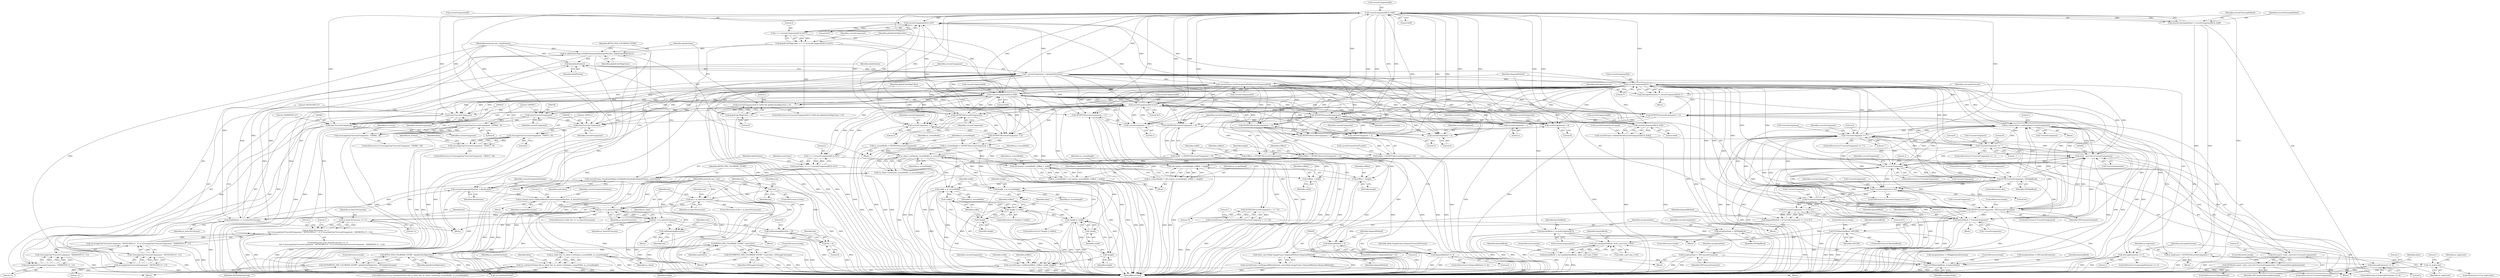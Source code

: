 digraph "0_Chrome_4f9c9adef4036aff60b734b4a0045c43c320fe1d_2@array" {
"1000652" [label="(Call,currentComponent[8] & 0x80)"];
"1000642" [label="(Call,currentComponent[8] & 0x40)"];
"1000652" [label="(Call,currentComponent[8] & 0x80)"];
"1000382" [label="(Call,currentFrame->setTransparentPixel(currentComponent[3]))"];
"1000152" [label="(Call,* currentComponent = data(dataPosition))"];
"1000154" [label="(Call,data(dataPosition))"];
"1000126" [label="(MethodParameterIn,size_t dataPosition)"];
"1000156" [label="(Call,dataPosition += m_bytesToConsume)"];
"1000143" [label="(Call,len >= m_bytesToConsume)"];
"1000159" [label="(Call,len -= m_bytesToConsume)"];
"1000127" [label="(MethodParameterIn,size_t len)"];
"1000137" [label="(Call,len < m_bytesToConsume)"];
"1000131" [label="(Call,!len)"];
"1000169" [label="(Call,m_frames.last()->addLzwBlock(currentComponentPosition, m_bytesToConsume))"];
"1000148" [label="(Call,currentComponentPosition = dataPosition)"];
"1000253" [label="(Call,m_globalColorMap.setTablePositionAndSize(dataPosition, globalColorMapColors))"];
"1000233" [label="(Call,globalColorMapColors = 2 << (currentComponent[4] & 0x07))"];
"1000235" [label="(Call,2 << (currentComponent[4] & 0x07))"];
"1000237" [label="(Call,currentComponent[4] & 0x07)"];
"1000244" [label="(Call,currentComponent[4] & 0x80)"];
"1000224" [label="(Call,GETINT16(currentComponent))"];
"1000496" [label="(Call,currentComponent[0] & 7)"];
"1000181" [label="(Call,m_frames.last()->setDataSize(*currentComponent))"];
"1000286" [label="(Call,*currentComponent == ',')"];
"1000276" [label="(Call,*currentComponent == '!')"];
"1000481" [label="(Call,static_cast<int>(*currentComponent))"];
"1000352" [label="(Call,!*currentComponent)"];
"1000359" [label="(Call,GETN(*currentComponent, GIFSkipBlock))"];
"1000390" [label="(Call,(*currentComponent) >> 2)"];
"1000378" [label="(Call,*currentComponent & 0x1)"];
"1000428" [label="(Call,GETN(*currentComponent, GIFConsumeComment))"];
"1000665" [label="(Call,currentComponent[8] & 0x7)"];
"1000543" [label="(Call,GETINT16(currentComponent))"];
"1000249" [label="(Call,globalColorMapColors > 0)"];
"1000670" [label="(Call,currentFrame->localColorMap().setTablePositionAndSize(dataPosition, numColors))"];
"1000661" [label="(Call,numColors = 2 << (currentComponent[8] & 0x7))"];
"1000663" [label="(Call,2 << (currentComponent[8] & 0x7))"];
"1000447" [label="(Call,m_bytesToConsume == 11)"];
"1000193" [label="(Call,(char*)currentComponent)"];
"1000192" [label="(Call,strncmp((char*)currentComponent, \"GIF89a\", 6))"];
"1000191" [label="(Call,!strncmp((char*)currentComponent, \"GIF89a\", 6))"];
"1000205" [label="(Call,(char*)currentComponent)"];
"1000204" [label="(Call,strncmp((char*)currentComponent, \"GIF87a\", 6))"];
"1000203" [label="(Call,!strncmp((char*)currentComponent, \"GIF87a\", 6))"];
"1000222" [label="(Call,m_screenWidth = GETINT16(currentComponent))"];
"1000575" [label="(Call,std::max(m_screenWidth, xOffset + width))"];
"1000573" [label="(Call,m_screenWidth = std::max(m_screenWidth, xOffset + width))"];
"1000587" [label="(Call,m_client->setSize(m_screenWidth, m_screenHeight))"];
"1000568" [label="(Call,std::max(m_screenHeight, yOffset + height))"];
"1000566" [label="(Call,m_screenHeight = std::max(m_screenHeight, yOffset + height))"];
"1000622" [label="(Call,height = m_screenHeight)"];
"1000630" [label="(Call,!height)"];
"1000629" [label="(Call,!height || !width)"];
"1000616" [label="(Call,!height || !width)"];
"1000636" [label="(Call,currentFrame->setRect(xOffset, yOffset, width, height))"];
"1000586" [label="(Call,!m_client->setSize(m_screenWidth, m_screenHeight))"];
"1000584" [label="(Call,m_client && !m_client->setSize(m_screenWidth, m_screenHeight))"];
"1000581" [label="(Call,!m_sentSizeToClient && m_client && !m_client->setSize(m_screenWidth, m_screenHeight))"];
"1000625" [label="(Call,width = m_screenWidth)"];
"1000632" [label="(Call,!width)"];
"1000228" [label="(Call,GETINT16(currentComponent + 2))"];
"1000226" [label="(Call,m_screenHeight = GETINT16(currentComponent + 2))"];
"1000229" [label="(Call,currentComponent + 2)"];
"1000243" [label="(Call,(currentComponent[4] & 0x80) && globalColorMapColors > 0)"];
"1000414" [label="(Call,GETINT16(currentComponent + 1))"];
"1000413" [label="(Call,GETINT16(currentComponent + 1) * 10)"];
"1000412" [label="(Call,currentFrame->setDelayTime(GETINT16(currentComponent + 1) * 10))"];
"1000415" [label="(Call,currentComponent + 1)"];
"1000453" [label="(Call,(char*)currentComponent)"];
"1000452" [label="(Call,strncmp((char*)currentComponent, \"NETSCAPE2.0\", 11))"];
"1000451" [label="(Call,!strncmp((char*)currentComponent, \"NETSCAPE2.0\", 11))"];
"1000450" [label="(Call,!strncmp((char*)currentComponent, \"NETSCAPE2.0\", 11) || !strncmp((char*)currentComponent, \"ANIMEXTS1.0\", 11))"];
"1000446" [label="(Call,m_bytesToConsume == 11\n                && (!strncmp((char*)currentComponent, \"NETSCAPE2.0\", 11) || !strncmp((char*)currentComponent, \"ANIMEXTS1.0\", 11)))"];
"1000460" [label="(Call,(char*)currentComponent)"];
"1000459" [label="(Call,strncmp((char*)currentComponent, \"ANIMEXTS1.0\", 11))"];
"1000458" [label="(Call,!strncmp((char*)currentComponent, \"ANIMEXTS1.0\", 11))"];
"1000508" [label="(Call,GETINT16(currentComponent + 1))"];
"1000506" [label="(Call,m_loopCount = GETINT16(currentComponent + 1))"];
"1000513" [label="(Call,!m_loopCount)"];
"1000509" [label="(Call,currentComponent + 1)"];
"1000541" [label="(Call,xOffset = GETINT16(currentComponent))"];
"1000577" [label="(Call,xOffset + width)"];
"1000547" [label="(Call,GETINT16(currentComponent + 2))"];
"1000545" [label="(Call,yOffset = GETINT16(currentComponent + 2))"];
"1000570" [label="(Call,yOffset + height)"];
"1000548" [label="(Call,currentComponent + 2)"];
"1000553" [label="(Call,GETINT16(currentComponent + 4))"];
"1000551" [label="(Call,width  = GETINT16(currentComponent + 4))"];
"1000619" [label="(Call,!width)"];
"1000554" [label="(Call,currentComponent + 4)"];
"1000559" [label="(Call,GETINT16(currentComponent + 6))"];
"1000557" [label="(Call,height = GETINT16(currentComponent + 6))"];
"1000617" [label="(Call,!height)"];
"1000560" [label="(Call,currentComponent + 6)"];
"1000641" [label="(Call,currentFrame->setInterlaced(currentComponent[8] & 0x40))"];
"1000650" [label="(Call,isLocalColormapDefined = currentComponent[8] & 0x80)"];
"1000674" [label="(Call,BYTES_PER_COLORMAP_ENTRY * numColors)"];
"1000257" [label="(Call,BYTES_PER_COLORMAP_ENTRY * globalColorMapColors)"];
"1000256" [label="(Call,GETN(BYTES_PER_COLORMAP_ENTRY * globalColorMapColors, GIFGlobalColormap))"];
"1000673" [label="(Call,GETN(BYTES_PER_COLORMAP_ENTRY * numColors, GIFImageColormap))"];
"1000302" [label="(Call,bytesInBlock = currentComponent[1])"];
"1000321" [label="(Call,std::max(bytesInBlock, static_cast<size_t>(4)))"];
"1000319" [label="(Call,bytesInBlock = std::max(bytesInBlock, static_cast<size_t>(4)))"];
"1000341" [label="(Call,GETN(bytesInBlock, exceptionState))"];
"1000308" [label="(Call,exceptionState = GIFSkipBlock)"];
"1000389" [label="(Call,((*currentComponent) >> 2) & 0x7)"];
"1000387" [label="(Call,disposalMethod = ((*currentComponent) >> 2) & 0x7)"];
"1000396" [label="(Call,disposalMethod < 4)"];
"1000401" [label="(Call,static_cast<blink::ImageFrame::DisposalMethod>(disposalMethod))"];
"1000400" [label="(Call,currentFrame->setDisposalMethod(static_cast<blink::ImageFrame::DisposalMethod>(disposalMethod)))"];
"1000406" [label="(Call,disposalMethod == 4)"];
"1000335" [label="(Call,exceptionState = GIFConsumeComment)"];
"1000479" [label="(Call,std::max(3, static_cast<int>(*currentComponent)))"];
"1000478" [label="(Call,GETN(std::max(3, static_cast<int>(*currentComponent)), GIFConsumeNetscapeExtension))"];
"1000696" [label="(Call,bytesInBlock = *currentComponent)"];
"1000702" [label="(Call,GETN(bytesInBlock, GIFLZW))"];
"1000494" [label="(Call,netscapeExtension = currentComponent[0] & 7)"];
"1000502" [label="(Call,netscapeExtension == 1)"];
"1000523" [label="(Call,netscapeExtension == 2)"];
"1000600" [label="(Call,setRemainingBytes(len + 9))"];
"1000601" [label="(Call,len + 9)"];
"1000726" [label="(Call,setRemainingBytes(len))"];
"1000129" [label="(Block,)"];
"1000233" [label="(Call,globalColorMapColors = 2 << (currentComponent[4] & 0x07))"];
"1000276" [label="(Call,*currentComponent == '!')"];
"1000620" [label="(Identifier,width)"];
"1000221" [label="(Block,)"];
"1000204" [label="(Call,strncmp((char*)currentComponent, \"GIF87a\", 6))"];
"1000463" [label="(Literal,\"ANIMEXTS1.0\")"];
"1000154" [label="(Call,data(dataPosition))"];
"1000555" [label="(Identifier,currentComponent)"];
"1000337" [label="(Identifier,GIFConsumeComment)"];
"1000164" [label="(Block,)"];
"1000653" [label="(Call,currentComponent[8])"];
"1000571" [label="(Identifier,yOffset)"];
"1000588" [label="(Identifier,m_screenWidth)"];
"1000585" [label="(Identifier,m_client)"];
"1000242" [label="(ControlStructure,if ((currentComponent[4] & 0x80) && globalColorMapColors > 0))"];
"1000236" [label="(Literal,2)"];
"1000644" [label="(Identifier,currentComponent)"];
"1000457" [label="(Literal,11)"];
"1000330" [label="(Call,exceptionState = GIFApplicationExtension)"];
"1000146" [label="(Block,)"];
"1000382" [label="(Call,currentFrame->setTransparentPixel(currentComponent[3]))"];
"1000139" [label="(Identifier,m_bytesToConsume)"];
"1000669" [label="(Literal,0x7)"];
"1000577" [label="(Call,xOffset + width)"];
"1000559" [label="(Call,GETINT16(currentComponent + 6))"];
"1000549" [label="(Identifier,currentComponent)"];
"1000641" [label="(Call,currentFrame->setInterlaced(currentComponent[8] & 0x40))"];
"1000326" [label="(ControlStructure,break;)"];
"1000533" [label="(Identifier,false)"];
"1000456" [label="(Literal,\"NETSCAPE2.0\")"];
"1000136" [label="(ControlStructure,if (len < m_bytesToConsume))"];
"1000670" [label="(Call,currentFrame->localColorMap().setTablePositionAndSize(dataPosition, numColors))"];
"1000279" [label="(Literal,'!')"];
"1000255" [label="(Identifier,globalColorMapColors)"];
"1000591" [label="(Identifier,false)"];
"1000196" [label="(Literal,\"GIF89a\")"];
"1000727" [label="(Identifier,len)"];
"1000309" [label="(Identifier,exceptionState)"];
"1000225" [label="(Identifier,currentComponent)"];
"1000208" [label="(Literal,\"GIF87a\")"];
"1000458" [label="(Call,!strncmp((char*)currentComponent, \"ANIMEXTS1.0\", 11))"];
"1000417" [label="(Literal,1)"];
"1000615" [label="(ControlStructure,if (!height || !width))"];
"1000414" [label="(Call,GETINT16(currentComponent + 1))"];
"1000302" [label="(Call,bytesInBlock = currentComponent[1])"];
"1000234" [label="(Identifier,globalColorMapColors)"];
"1000277" [label="(Call,*currentComponent)"];
"1000403" [label="(Identifier,disposalMethod)"];
"1000185" [label="(Literal,1)"];
"1000304" [label="(Call,currentComponent[1])"];
"1000401" [label="(Call,static_cast<blink::ImageFrame::DisposalMethod>(disposalMethod))"];
"1000224" [label="(Call,GETINT16(currentComponent))"];
"1000566" [label="(Call,m_screenHeight = std::max(m_screenHeight, yOffset + height))"];
"1000319" [label="(Call,bytesInBlock = std::max(bytesInBlock, static_cast<size_t>(4)))"];
"1000228" [label="(Call,GETINT16(currentComponent + 2))"];
"1000203" [label="(Call,!strncmp((char*)currentComponent, \"GIF87a\", 6))"];
"1000428" [label="(Call,GETN(*currentComponent, GIFConsumeComment))"];
"1000631" [label="(Identifier,height)"];
"1000202" [label="(ControlStructure,if (!strncmp((char*)currentComponent, \"GIF87a\", 6)))"];
"1000516" [label="(Identifier,m_loopCount)"];
"1000425" [label="(ControlStructure,if (*currentComponent))"];
"1000630" [label="(Call,!height)"];
"1000157" [label="(Identifier,dataPosition)"];
"1000335" [label="(Call,exceptionState = GIFConsumeComment)"];
"1000671" [label="(Identifier,dataPosition)"];
"1000618" [label="(Identifier,height)"];
"1000632" [label="(Call,!width)"];
"1000406" [label="(Call,disposalMethod == 4)"];
"1000633" [label="(Identifier,width)"];
"1000553" [label="(Call,GETINT16(currentComponent + 4))"];
"1000479" [label="(Call,std::max(3, static_cast<int>(*currentComponent)))"];
"1000560" [label="(Call,currentComponent + 6)"];
"1000453" [label="(Call,(char*)currentComponent)"];
"1000447" [label="(Call,m_bytesToConsume == 11)"];
"1000308" [label="(Call,exceptionState = GIFSkipBlock)"];
"1000246" [label="(Identifier,currentComponent)"];
"1000156" [label="(Call,dataPosition += m_bytesToConsume)"];
"1000244" [label="(Call,currentComponent[4] & 0x80)"];
"1000292" [label="(Literal,9)"];
"1000343" [label="(Identifier,exceptionState)"];
"1000391" [label="(Call,*currentComponent)"];
"1000238" [label="(Call,currentComponent[4])"];
"1000635" [label="(Identifier,false)"];
"1000237" [label="(Call,currentComponent[4] & 0x07)"];
"1000300" [label="(Block,)"];
"1000701" [label="(Identifier,bytesInBlock)"];
"1000674" [label="(Call,BYTES_PER_COLORMAP_ENTRY * numColors)"];
"1000215" [label="(Identifier,false)"];
"1000362" [label="(Identifier,GIFSkipBlock)"];
"1000429" [label="(Call,*currentComponent)"];
"1000182" [label="(Call,*currentComponent)"];
"1000575" [label="(Call,std::max(m_screenWidth, xOffset + width))"];
"1000568" [label="(Call,std::max(m_screenHeight, yOffset + height))"];
"1000556" [label="(Literal,4)"];
"1000700" [label="(ControlStructure,if (bytesInBlock))"];
"1000338" [label="(ControlStructure,break;)"];
"1000190" [label="(ControlStructure,if (!strncmp((char*)currentComponent, \"GIF89a\", 6)))"];
"1000416" [label="(Identifier,currentComponent)"];
"1000449" [label="(Literal,11)"];
"1000241" [label="(Literal,0x07)"];
"1000545" [label="(Call,yOffset = GETINT16(currentComponent + 2))"];
"1000696" [label="(Call,bytesInBlock = *currentComponent)"];
"1000231" [label="(Literal,2)"];
"1000513" [label="(Call,!m_loopCount)"];
"1000602" [label="(Identifier,len)"];
"1000494" [label="(Call,netscapeExtension = currentComponent[0] & 7)"];
"1000431" [label="(Identifier,GIFConsumeComment)"];
"1000652" [label="(Call,currentComponent[8] & 0x80)"];
"1000451" [label="(Call,!strncmp((char*)currentComponent, \"NETSCAPE2.0\", 11))"];
"1000584" [label="(Call,m_client && !m_client->setSize(m_screenWidth, m_screenHeight))"];
"1000399" [label="(Block,)"];
"1000466" [label="(Literal,1)"];
"1000259" [label="(Identifier,globalColorMapColors)"];
"1000148" [label="(Call,currentComponentPosition = dataPosition)"];
"1000407" [label="(Identifier,disposalMethod)"];
"1000143" [label="(Call,len >= m_bytesToConsume)"];
"1000169" [label="(Call,m_frames.last()->addLzwBlock(currentComponentPosition, m_bytesToConsume))"];
"1000483" [label="(Call,*currentComponent)"];
"1000485" [label="(Identifier,GIFConsumeNetscapeExtension)"];
"1000371" [label="(Block,)"];
"1000640" [label="(Identifier,height)"];
"1000405" [label="(ControlStructure,if (disposalMethod == 4))"];
"1000229" [label="(Call,currentComponent + 2)"];
"1000138" [label="(Identifier,len)"];
"1000462" [label="(Identifier,currentComponent)"];
"1000379" [label="(Call,*currentComponent)"];
"1000211" [label="(Identifier,m_version)"];
"1000583" [label="(Identifier,m_sentSizeToClient)"];
"1000628" [label="(ControlStructure,if (!height || !width))"];
"1000582" [label="(Call,!m_sentSizeToClient)"];
"1000730" [label="(MethodReturn,bool)"];
"1000158" [label="(Identifier,m_bytesToConsume)"];
"1000525" [label="(Literal,2)"];
"1000145" [label="(Identifier,m_bytesToConsume)"];
"1000514" [label="(Identifier,m_loopCount)"];
"1000506" [label="(Call,m_loopCount = GETINT16(currentComponent + 1))"];
"1000677" [label="(Identifier,GIFImageColormap)"];
"1000127" [label="(MethodParameterIn,size_t len)"];
"1000263" [label="(Literal,1)"];
"1000464" [label="(Literal,11)"];
"1000639" [label="(Identifier,width)"];
"1000524" [label="(Identifier,netscapeExtension)"];
"1000589" [label="(Identifier,m_screenHeight)"];
"1000408" [label="(Literal,4)"];
"1000508" [label="(Call,GETINT16(currentComponent + 1))"];
"1000676" [label="(Identifier,numColors)"];
"1000130" [label="(ControlStructure,if (!len))"];
"1000726" [label="(Call,setRemainingBytes(len))"];
"1000177" [label="(Block,)"];
"1000320" [label="(Identifier,bytesInBlock)"];
"1000181" [label="(Call,m_frames.last()->setDataSize(*currentComponent))"];
"1000394" [label="(Literal,0x7)"];
"1000254" [label="(Identifier,dataPosition)"];
"1000358" [label="(ControlStructure,else)"];
"1000573" [label="(Call,m_screenWidth = std::max(m_screenWidth, xOffset + width))"];
"1000698" [label="(Call,*currentComponent)"];
"1000258" [label="(Identifier,BYTES_PER_COLORMAP_ENTRY)"];
"1000352" [label="(Call,!*currentComponent)"];
"1000579" [label="(Identifier,width)"];
"1000675" [label="(Identifier,BYTES_PER_COLORMAP_ENTRY)"];
"1000197" [label="(Literal,6)"];
"1000420" [label="(Literal,1)"];
"1000446" [label="(Call,m_bytesToConsume == 11\n                && (!strncmp((char*)currentComponent, \"NETSCAPE2.0\", 11) || !strncmp((char*)currentComponent, \"ANIMEXTS1.0\", 11)))"];
"1000650" [label="(Call,isLocalColormapDefined = currentComponent[8] & 0x80)"];
"1000132" [label="(Identifier,len)"];
"1000193" [label="(Call,(char*)currentComponent)"];
"1000617" [label="(Call,!height)"];
"1000361" [label="(Identifier,currentComponent)"];
"1000665" [label="(Call,currentComponent[8] & 0x7)"];
"1000664" [label="(Literal,2)"];
"1000543" [label="(Call,GETINT16(currentComponent))"];
"1000222" [label="(Call,m_screenWidth = GETINT16(currentComponent))"];
"1000323" [label="(Call,static_cast<size_t>(4))"];
"1000261" [label="(ControlStructure,break;)"];
"1000360" [label="(Call,*currentComponent)"];
"1000314" [label="(Block,)"];
"1000448" [label="(Identifier,m_bytesToConsume)"];
"1000400" [label="(Call,currentFrame->setDisposalMethod(static_cast<blink::ImageFrame::DisposalMethod>(disposalMethod)))"];
"1000729" [label="(Identifier,true)"];
"1000209" [label="(Literal,6)"];
"1000478" [label="(Call,GETN(std::max(3, static_cast<int>(*currentComponent)), GIFConsumeNetscapeExtension))"];
"1000703" [label="(Identifier,bytesInBlock)"];
"1000599" [label="(Block,)"];
"1000248" [label="(Literal,0x80)"];
"1000287" [label="(Call,*currentComponent)"];
"1000195" [label="(Identifier,currentComponent)"];
"1000581" [label="(Call,!m_sentSizeToClient && m_client && !m_client->setSize(m_screenWidth, m_screenHeight))"];
"1000455" [label="(Identifier,currentComponent)"];
"1000288" [label="(Identifier,currentComponent)"];
"1000173" [label="(Literal,1)"];
"1000348" [label="(ControlStructure,break;)"];
"1000586" [label="(Call,!m_client->setSize(m_screenWidth, m_screenHeight))"];
"1000658" [label="(Identifier,isLocalColormapDefined)"];
"1000536" [label="(Block,)"];
"1000445" [label="(ControlStructure,if (m_bytesToConsume == 11\n                && (!strncmp((char*)currentComponent, \"NETSCAPE2.0\", 11) || !strncmp((char*)currentComponent, \"ANIMEXTS1.0\", 11))))"];
"1000243" [label="(Call,(currentComponent[4] & 0x80) && globalColorMapColors > 0)"];
"1000363" [label="(ControlStructure,break;)"];
"1000528" [label="(Literal,1)"];
"1000142" [label="(ControlStructure,while (len >= m_bytesToConsume))"];
"1000383" [label="(Call,currentComponent[3])"];
"1000561" [label="(Identifier,currentComponent)"];
"1000390" [label="(Call,(*currentComponent) >> 2)"];
"1000500" [label="(Literal,7)"];
"1000230" [label="(Identifier,currentComponent)"];
"1000625" [label="(Call,width = m_screenWidth)"];
"1000160" [label="(Identifier,len)"];
"1000412" [label="(Call,currentFrame->setDelayTime(GETINT16(currentComponent + 1) * 10))"];
"1000310" [label="(Identifier,GIFSkipBlock)"];
"1000470" [label="(Literal,1)"];
"1000501" [label="(ControlStructure,if (netscapeExtension == 1))"];
"1000643" [label="(Call,currentComponent[8])"];
"1000544" [label="(Identifier,currentComponent)"];
"1000646" [label="(Literal,0x40)"];
"1000296" [label="(Literal,0)"];
"1000459" [label="(Call,strncmp((char*)currentComponent, \"ANIMEXTS1.0\", 11))"];
"1000576" [label="(Identifier,m_screenWidth)"];
"1000605" [label="(Literal,9)"];
"1000250" [label="(Identifier,globalColorMapColors)"];
"1000282" [label="(Literal,2)"];
"1000353" [label="(Call,*currentComponent)"];
"1000552" [label="(Identifier,width)"];
"1000227" [label="(Identifier,m_screenHeight)"];
"1000396" [label="(Call,disposalMethod < 4)"];
"1000551" [label="(Call,width  = GETINT16(currentComponent + 4))"];
"1000621" [label="(Block,)"];
"1000387" [label="(Call,disposalMethod = ((*currentComponent) >> 2) & 0x7)"];
"1000393" [label="(Literal,2)"];
"1000603" [label="(Literal,9)"];
"1000452" [label="(Call,strncmp((char*)currentComponent, \"NETSCAPE2.0\", 11))"];
"1000235" [label="(Call,2 << (currentComponent[4] & 0x07))"];
"1000450" [label="(Call,!strncmp((char*)currentComponent, \"NETSCAPE2.0\", 11) || !strncmp((char*)currentComponent, \"ANIMEXTS1.0\", 11))"];
"1000519" [label="(Literal,1)"];
"1000541" [label="(Call,xOffset = GETINT16(currentComponent))"];
"1000547" [label="(Call,GETINT16(currentComponent + 2))"];
"1000137" [label="(Call,len < m_bytesToConsume)"];
"1000257" [label="(Call,BYTES_PER_COLORMAP_ENTRY * globalColorMapColors)"];
"1000378" [label="(Call,*currentComponent & 0x1)"];
"1000587" [label="(Call,m_client->setSize(m_screenWidth, m_screenHeight))"];
"1000389" [label="(Call,((*currentComponent) >> 2) & 0x7)"];
"1000570" [label="(Call,yOffset + height)"];
"1000207" [label="(Identifier,currentComponent)"];
"1000522" [label="(ControlStructure,if (netscapeExtension == 2))"];
"1000550" [label="(Literal,2)"];
"1000289" [label="(Literal,',')"];
"1000251" [label="(Literal,0)"];
"1000659" [label="(Block,)"];
"1000475" [label="(ControlStructure,if (*currentComponent))"];
"1000256" [label="(Call,GETN(BYTES_PER_COLORMAP_ENTRY * globalColorMapColors, GIFGlobalColormap))"];
"1000303" [label="(Identifier,bytesInBlock)"];
"1000149" [label="(Identifier,currentComponentPosition)"];
"1000252" [label="(Block,)"];
"1000377" [label="(ControlStructure,if (*currentComponent & 0x1))"];
"1000636" [label="(Call,currentFrame->setRect(xOffset, yOffset, width, height))"];
"1000509" [label="(Call,currentComponent + 1)"];
"1000341" [label="(Call,GETN(bytesInBlock, exceptionState))"];
"1000436" [label="(ControlStructure,break;)"];
"1000557" [label="(Call,height = GETINT16(currentComponent + 6))"];
"1000593" [label="(Identifier,m_sentSizeToClient)"];
"1000192" [label="(Call,strncmp((char*)currentComponent, \"GIF89a\", 6))"];
"1000565" [label="(Block,)"];
"1000661" [label="(Call,numColors = 2 << (currentComponent[8] & 0x7))"];
"1000496" [label="(Call,currentComponent[0] & 7)"];
"1000624" [label="(Identifier,m_screenHeight)"];
"1000313" [label="(Identifier,currentComponent)"];
"1000704" [label="(Identifier,GIFLZW)"];
"1000384" [label="(Identifier,currentComponent)"];
"1000351" [label="(ControlStructure,if (!*currentComponent))"];
"1000495" [label="(Identifier,netscapeExtension)"];
"1000694" [label="(Block,)"];
"1000336" [label="(Identifier,exceptionState)"];
"1000574" [label="(Identifier,m_screenWidth)"];
"1000572" [label="(Identifier,height)"];
"1000678" [label="(ControlStructure,break;)"];
"1000249" [label="(Call,globalColorMapColors > 0)"];
"1000651" [label="(Identifier,isLocalColormapDefined)"];
"1000199" [label="(Identifier,m_version)"];
"1000714" [label="(ControlStructure,break;)"];
"1000395" [label="(ControlStructure,if (disposalMethod < 4))"];
"1000170" [label="(Identifier,currentComponentPosition)"];
"1000135" [label="(Identifier,true)"];
"1000205" [label="(Call,(char*)currentComponent)"];
"1000321" [label="(Call,std::max(bytesInBlock, static_cast<size_t>(4)))"];
"1000415" [label="(Call,currentComponent + 1)"];
"1000504" [label="(Literal,1)"];
"1000171" [label="(Identifier,m_bytesToConsume)"];
"1000507" [label="(Identifier,m_loopCount)"];
"1000480" [label="(Literal,3)"];
"1000554" [label="(Call,currentComponent + 4)"];
"1000662" [label="(Identifier,numColors)"];
"1000510" [label="(Identifier,currentComponent)"];
"1000356" [label="(Literal,1)"];
"1000629" [label="(Call,!height || !width)"];
"1000569" [label="(Identifier,m_screenHeight)"];
"1000505" [label="(Block,)"];
"1000523" [label="(Call,netscapeExtension == 2)"];
"1000316" [label="(Call,exceptionState = GIFControlExtension)"];
"1000126" [label="(MethodParameterIn,size_t dataPosition)"];
"1000150" [label="(Identifier,dataPosition)"];
"1000702" [label="(Call,GETN(bytesInBlock, GIFLZW))"];
"1000672" [label="(Identifier,numColors)"];
"1000161" [label="(Identifier,m_bytesToConsume)"];
"1000546" [label="(Identifier,yOffset)"];
"1000253" [label="(Call,m_globalColorMap.setTablePositionAndSize(dataPosition, globalColorMapColors))"];
"1000460" [label="(Call,(char*)currentComponent)"];
"1000600" [label="(Call,setRemainingBytes(len + 9))"];
"1000245" [label="(Call,currentComponent[4])"];
"1000226" [label="(Call,m_screenHeight = GETINT16(currentComponent + 2))"];
"1000418" [label="(Literal,10)"];
"1000627" [label="(Identifier,m_screenWidth)"];
"1000131" [label="(Call,!len)"];
"1000580" [label="(ControlStructure,if (!m_sentSizeToClient && m_client && !m_client->setSize(m_screenWidth, m_screenHeight)))"];
"1000481" [label="(Call,static_cast<int>(*currentComponent))"];
"1000562" [label="(Literal,6)"];
"1000673" [label="(Call,GETN(BYTES_PER_COLORMAP_ENTRY * numColors, GIFImageColormap))"];
"1000502" [label="(Call,netscapeExtension == 1)"];
"1000616" [label="(Call,!height || !width)"];
"1000578" [label="(Identifier,xOffset)"];
"1000397" [label="(Identifier,disposalMethod)"];
"1000619" [label="(Call,!width)"];
"1000411" [label="(Identifier,blink::ImageFrame::DisposeOverwritePrevious)"];
"1000359" [label="(Call,GETN(*currentComponent, GIFSkipBlock))"];
"1000622" [label="(Call,height = m_screenHeight)"];
"1000648" [label="(Call,currentFrameIsFirstFrame())"];
"1000223" [label="(Identifier,m_screenWidth)"];
"1000601" [label="(Call,len + 9)"];
"1000642" [label="(Call,currentComponent[8] & 0x40)"];
"1000381" [label="(Literal,0x1)"];
"1000191" [label="(Call,!strncmp((char*)currentComponent, \"GIF89a\", 6))"];
"1000548" [label="(Call,currentComponent + 2)"];
"1000542" [label="(Identifier,xOffset)"];
"1000275" [label="(ControlStructure,if (*currentComponent == '!'))"];
"1000663" [label="(Call,2 << (currentComponent[8] & 0x7))"];
"1000558" [label="(Identifier,height)"];
"1000339" [label="(ControlStructure,if (bytesInBlock))"];
"1000497" [label="(Call,currentComponent[0])"];
"1000503" [label="(Identifier,netscapeExtension)"];
"1000388" [label="(Identifier,disposalMethod)"];
"1000512" [label="(ControlStructure,if (!m_loopCount))"];
"1000413" [label="(Call,GETINT16(currentComponent + 1) * 10)"];
"1000260" [label="(Identifier,GIFGlobalColormap)"];
"1000697" [label="(Identifier,bytesInBlock)"];
"1000564" [label="(Call,currentFrameIsFirstFrame())"];
"1000638" [label="(Identifier,yOffset)"];
"1000155" [label="(Identifier,dataPosition)"];
"1000490" [label="(ControlStructure,break;)"];
"1000567" [label="(Identifier,m_screenHeight)"];
"1000656" [label="(Literal,0x80)"];
"1000626" [label="(Identifier,width)"];
"1000163" [label="(Identifier,m_state)"];
"1000342" [label="(Identifier,bytesInBlock)"];
"1000322" [label="(Identifier,bytesInBlock)"];
"1000153" [label="(Identifier,currentComponent)"];
"1000152" [label="(Call,* currentComponent = data(dataPosition))"];
"1000637" [label="(Identifier,xOffset)"];
"1000141" [label="(Identifier,true)"];
"1000511" [label="(Literal,1)"];
"1000623" [label="(Identifier,height)"];
"1000666" [label="(Call,currentComponent[8])"];
"1000159" [label="(Call,len -= m_bytesToConsume)"];
"1000286" [label="(Call,*currentComponent == ',')"];
"1000285" [label="(ControlStructure,if (*currentComponent == ','))"];
"1000144" [label="(Identifier,len)"];
"1000492" [label="(Block,)"];
"1000398" [label="(Literal,4)"];
"1000652" -> "1000650"  [label="AST: "];
"1000652" -> "1000656"  [label="CFG: "];
"1000653" -> "1000652"  [label="AST: "];
"1000656" -> "1000652"  [label="AST: "];
"1000650" -> "1000652"  [label="CFG: "];
"1000652" -> "1000730"  [label="DDG: "];
"1000652" -> "1000193"  [label="DDG: "];
"1000652" -> "1000205"  [label="DDG: "];
"1000652" -> "1000224"  [label="DDG: "];
"1000652" -> "1000228"  [label="DDG: "];
"1000652" -> "1000229"  [label="DDG: "];
"1000652" -> "1000237"  [label="DDG: "];
"1000652" -> "1000244"  [label="DDG: "];
"1000652" -> "1000414"  [label="DDG: "];
"1000652" -> "1000415"  [label="DDG: "];
"1000652" -> "1000453"  [label="DDG: "];
"1000652" -> "1000460"  [label="DDG: "];
"1000652" -> "1000508"  [label="DDG: "];
"1000652" -> "1000509"  [label="DDG: "];
"1000652" -> "1000543"  [label="DDG: "];
"1000652" -> "1000547"  [label="DDG: "];
"1000652" -> "1000548"  [label="DDG: "];
"1000652" -> "1000553"  [label="DDG: "];
"1000652" -> "1000554"  [label="DDG: "];
"1000652" -> "1000559"  [label="DDG: "];
"1000652" -> "1000560"  [label="DDG: "];
"1000652" -> "1000642"  [label="DDG: "];
"1000652" -> "1000650"  [label="DDG: "];
"1000652" -> "1000650"  [label="DDG: "];
"1000642" -> "1000652"  [label="DDG: "];
"1000382" -> "1000652"  [label="DDG: "];
"1000665" -> "1000652"  [label="DDG: "];
"1000244" -> "1000652"  [label="DDG: "];
"1000496" -> "1000652"  [label="DDG: "];
"1000152" -> "1000652"  [label="DDG: "];
"1000543" -> "1000652"  [label="DDG: "];
"1000652" -> "1000665"  [label="DDG: "];
"1000642" -> "1000641"  [label="AST: "];
"1000642" -> "1000646"  [label="CFG: "];
"1000643" -> "1000642"  [label="AST: "];
"1000646" -> "1000642"  [label="AST: "];
"1000641" -> "1000642"  [label="CFG: "];
"1000642" -> "1000641"  [label="DDG: "];
"1000642" -> "1000641"  [label="DDG: "];
"1000665" -> "1000642"  [label="DDG: "];
"1000382" -> "1000642"  [label="DDG: "];
"1000244" -> "1000642"  [label="DDG: "];
"1000496" -> "1000642"  [label="DDG: "];
"1000152" -> "1000642"  [label="DDG: "];
"1000543" -> "1000642"  [label="DDG: "];
"1000382" -> "1000377"  [label="AST: "];
"1000382" -> "1000383"  [label="CFG: "];
"1000383" -> "1000382"  [label="AST: "];
"1000388" -> "1000382"  [label="CFG: "];
"1000382" -> "1000730"  [label="DDG: "];
"1000382" -> "1000730"  [label="DDG: "];
"1000382" -> "1000193"  [label="DDG: "];
"1000382" -> "1000205"  [label="DDG: "];
"1000382" -> "1000224"  [label="DDG: "];
"1000382" -> "1000228"  [label="DDG: "];
"1000382" -> "1000229"  [label="DDG: "];
"1000382" -> "1000237"  [label="DDG: "];
"1000382" -> "1000244"  [label="DDG: "];
"1000152" -> "1000382"  [label="DDG: "];
"1000382" -> "1000414"  [label="DDG: "];
"1000382" -> "1000415"  [label="DDG: "];
"1000382" -> "1000453"  [label="DDG: "];
"1000382" -> "1000460"  [label="DDG: "];
"1000382" -> "1000508"  [label="DDG: "];
"1000382" -> "1000509"  [label="DDG: "];
"1000382" -> "1000543"  [label="DDG: "];
"1000382" -> "1000547"  [label="DDG: "];
"1000382" -> "1000548"  [label="DDG: "];
"1000382" -> "1000553"  [label="DDG: "];
"1000382" -> "1000554"  [label="DDG: "];
"1000382" -> "1000559"  [label="DDG: "];
"1000382" -> "1000560"  [label="DDG: "];
"1000382" -> "1000665"  [label="DDG: "];
"1000152" -> "1000146"  [label="AST: "];
"1000152" -> "1000154"  [label="CFG: "];
"1000153" -> "1000152"  [label="AST: "];
"1000154" -> "1000152"  [label="AST: "];
"1000157" -> "1000152"  [label="CFG: "];
"1000152" -> "1000730"  [label="DDG: "];
"1000152" -> "1000730"  [label="DDG: "];
"1000154" -> "1000152"  [label="DDG: "];
"1000152" -> "1000193"  [label="DDG: "];
"1000152" -> "1000205"  [label="DDG: "];
"1000152" -> "1000224"  [label="DDG: "];
"1000152" -> "1000228"  [label="DDG: "];
"1000152" -> "1000229"  [label="DDG: "];
"1000152" -> "1000237"  [label="DDG: "];
"1000152" -> "1000244"  [label="DDG: "];
"1000152" -> "1000302"  [label="DDG: "];
"1000152" -> "1000414"  [label="DDG: "];
"1000152" -> "1000415"  [label="DDG: "];
"1000152" -> "1000453"  [label="DDG: "];
"1000152" -> "1000460"  [label="DDG: "];
"1000152" -> "1000496"  [label="DDG: "];
"1000152" -> "1000508"  [label="DDG: "];
"1000152" -> "1000509"  [label="DDG: "];
"1000152" -> "1000543"  [label="DDG: "];
"1000152" -> "1000547"  [label="DDG: "];
"1000152" -> "1000548"  [label="DDG: "];
"1000152" -> "1000553"  [label="DDG: "];
"1000152" -> "1000554"  [label="DDG: "];
"1000152" -> "1000559"  [label="DDG: "];
"1000152" -> "1000560"  [label="DDG: "];
"1000152" -> "1000665"  [label="DDG: "];
"1000154" -> "1000155"  [label="CFG: "];
"1000155" -> "1000154"  [label="AST: "];
"1000126" -> "1000154"  [label="DDG: "];
"1000156" -> "1000154"  [label="DDG: "];
"1000253" -> "1000154"  [label="DDG: "];
"1000670" -> "1000154"  [label="DDG: "];
"1000154" -> "1000156"  [label="DDG: "];
"1000126" -> "1000125"  [label="AST: "];
"1000126" -> "1000730"  [label="DDG: "];
"1000126" -> "1000148"  [label="DDG: "];
"1000126" -> "1000156"  [label="DDG: "];
"1000126" -> "1000253"  [label="DDG: "];
"1000126" -> "1000670"  [label="DDG: "];
"1000156" -> "1000146"  [label="AST: "];
"1000156" -> "1000158"  [label="CFG: "];
"1000157" -> "1000156"  [label="AST: "];
"1000158" -> "1000156"  [label="AST: "];
"1000160" -> "1000156"  [label="CFG: "];
"1000156" -> "1000730"  [label="DDG: "];
"1000156" -> "1000148"  [label="DDG: "];
"1000143" -> "1000156"  [label="DDG: "];
"1000156" -> "1000253"  [label="DDG: "];
"1000156" -> "1000670"  [label="DDG: "];
"1000143" -> "1000142"  [label="AST: "];
"1000143" -> "1000145"  [label="CFG: "];
"1000144" -> "1000143"  [label="AST: "];
"1000145" -> "1000143"  [label="AST: "];
"1000149" -> "1000143"  [label="CFG: "];
"1000727" -> "1000143"  [label="CFG: "];
"1000143" -> "1000730"  [label="DDG: "];
"1000143" -> "1000730"  [label="DDG: "];
"1000159" -> "1000143"  [label="DDG: "];
"1000137" -> "1000143"  [label="DDG: "];
"1000137" -> "1000143"  [label="DDG: "];
"1000127" -> "1000143"  [label="DDG: "];
"1000169" -> "1000143"  [label="DDG: "];
"1000447" -> "1000143"  [label="DDG: "];
"1000143" -> "1000159"  [label="DDG: "];
"1000143" -> "1000159"  [label="DDG: "];
"1000143" -> "1000169"  [label="DDG: "];
"1000143" -> "1000447"  [label="DDG: "];
"1000143" -> "1000726"  [label="DDG: "];
"1000159" -> "1000146"  [label="AST: "];
"1000159" -> "1000161"  [label="CFG: "];
"1000160" -> "1000159"  [label="AST: "];
"1000161" -> "1000159"  [label="AST: "];
"1000163" -> "1000159"  [label="CFG: "];
"1000159" -> "1000730"  [label="DDG: "];
"1000159" -> "1000730"  [label="DDG: "];
"1000127" -> "1000159"  [label="DDG: "];
"1000159" -> "1000600"  [label="DDG: "];
"1000159" -> "1000601"  [label="DDG: "];
"1000159" -> "1000726"  [label="DDG: "];
"1000127" -> "1000125"  [label="AST: "];
"1000127" -> "1000730"  [label="DDG: "];
"1000127" -> "1000131"  [label="DDG: "];
"1000127" -> "1000137"  [label="DDG: "];
"1000127" -> "1000600"  [label="DDG: "];
"1000127" -> "1000601"  [label="DDG: "];
"1000127" -> "1000726"  [label="DDG: "];
"1000137" -> "1000136"  [label="AST: "];
"1000137" -> "1000139"  [label="CFG: "];
"1000138" -> "1000137"  [label="AST: "];
"1000139" -> "1000137"  [label="AST: "];
"1000141" -> "1000137"  [label="CFG: "];
"1000144" -> "1000137"  [label="CFG: "];
"1000137" -> "1000730"  [label="DDG: "];
"1000137" -> "1000730"  [label="DDG: "];
"1000137" -> "1000730"  [label="DDG: "];
"1000131" -> "1000137"  [label="DDG: "];
"1000131" -> "1000130"  [label="AST: "];
"1000131" -> "1000132"  [label="CFG: "];
"1000132" -> "1000131"  [label="AST: "];
"1000135" -> "1000131"  [label="CFG: "];
"1000138" -> "1000131"  [label="CFG: "];
"1000131" -> "1000730"  [label="DDG: "];
"1000131" -> "1000730"  [label="DDG: "];
"1000169" -> "1000164"  [label="AST: "];
"1000169" -> "1000171"  [label="CFG: "];
"1000170" -> "1000169"  [label="AST: "];
"1000171" -> "1000169"  [label="AST: "];
"1000173" -> "1000169"  [label="CFG: "];
"1000169" -> "1000730"  [label="DDG: "];
"1000169" -> "1000730"  [label="DDG: "];
"1000169" -> "1000730"  [label="DDG: "];
"1000148" -> "1000169"  [label="DDG: "];
"1000148" -> "1000146"  [label="AST: "];
"1000148" -> "1000150"  [label="CFG: "];
"1000149" -> "1000148"  [label="AST: "];
"1000150" -> "1000148"  [label="AST: "];
"1000153" -> "1000148"  [label="CFG: "];
"1000148" -> "1000730"  [label="DDG: "];
"1000253" -> "1000148"  [label="DDG: "];
"1000670" -> "1000148"  [label="DDG: "];
"1000253" -> "1000252"  [label="AST: "];
"1000253" -> "1000255"  [label="CFG: "];
"1000254" -> "1000253"  [label="AST: "];
"1000255" -> "1000253"  [label="AST: "];
"1000258" -> "1000253"  [label="CFG: "];
"1000253" -> "1000730"  [label="DDG: "];
"1000253" -> "1000730"  [label="DDG: "];
"1000233" -> "1000253"  [label="DDG: "];
"1000249" -> "1000253"  [label="DDG: "];
"1000253" -> "1000257"  [label="DDG: "];
"1000233" -> "1000221"  [label="AST: "];
"1000233" -> "1000235"  [label="CFG: "];
"1000234" -> "1000233"  [label="AST: "];
"1000235" -> "1000233"  [label="AST: "];
"1000246" -> "1000233"  [label="CFG: "];
"1000233" -> "1000730"  [label="DDG: "];
"1000233" -> "1000730"  [label="DDG: "];
"1000235" -> "1000233"  [label="DDG: "];
"1000235" -> "1000233"  [label="DDG: "];
"1000233" -> "1000249"  [label="DDG: "];
"1000235" -> "1000237"  [label="CFG: "];
"1000236" -> "1000235"  [label="AST: "];
"1000237" -> "1000235"  [label="AST: "];
"1000235" -> "1000730"  [label="DDG: "];
"1000237" -> "1000235"  [label="DDG: "];
"1000237" -> "1000235"  [label="DDG: "];
"1000237" -> "1000241"  [label="CFG: "];
"1000238" -> "1000237"  [label="AST: "];
"1000241" -> "1000237"  [label="AST: "];
"1000244" -> "1000237"  [label="DDG: "];
"1000224" -> "1000237"  [label="DDG: "];
"1000496" -> "1000237"  [label="DDG: "];
"1000665" -> "1000237"  [label="DDG: "];
"1000237" -> "1000244"  [label="DDG: "];
"1000244" -> "1000243"  [label="AST: "];
"1000244" -> "1000248"  [label="CFG: "];
"1000245" -> "1000244"  [label="AST: "];
"1000248" -> "1000244"  [label="AST: "];
"1000250" -> "1000244"  [label="CFG: "];
"1000243" -> "1000244"  [label="CFG: "];
"1000244" -> "1000730"  [label="DDG: "];
"1000244" -> "1000193"  [label="DDG: "];
"1000244" -> "1000205"  [label="DDG: "];
"1000244" -> "1000224"  [label="DDG: "];
"1000244" -> "1000228"  [label="DDG: "];
"1000244" -> "1000229"  [label="DDG: "];
"1000244" -> "1000243"  [label="DDG: "];
"1000244" -> "1000243"  [label="DDG: "];
"1000224" -> "1000244"  [label="DDG: "];
"1000496" -> "1000244"  [label="DDG: "];
"1000665" -> "1000244"  [label="DDG: "];
"1000244" -> "1000414"  [label="DDG: "];
"1000244" -> "1000415"  [label="DDG: "];
"1000244" -> "1000453"  [label="DDG: "];
"1000244" -> "1000460"  [label="DDG: "];
"1000244" -> "1000508"  [label="DDG: "];
"1000244" -> "1000509"  [label="DDG: "];
"1000244" -> "1000543"  [label="DDG: "];
"1000244" -> "1000547"  [label="DDG: "];
"1000244" -> "1000548"  [label="DDG: "];
"1000244" -> "1000553"  [label="DDG: "];
"1000244" -> "1000554"  [label="DDG: "];
"1000244" -> "1000559"  [label="DDG: "];
"1000244" -> "1000560"  [label="DDG: "];
"1000244" -> "1000665"  [label="DDG: "];
"1000224" -> "1000222"  [label="AST: "];
"1000224" -> "1000225"  [label="CFG: "];
"1000225" -> "1000224"  [label="AST: "];
"1000222" -> "1000224"  [label="CFG: "];
"1000224" -> "1000222"  [label="DDG: "];
"1000496" -> "1000224"  [label="DDG: "];
"1000665" -> "1000224"  [label="DDG: "];
"1000224" -> "1000228"  [label="DDG: "];
"1000224" -> "1000229"  [label="DDG: "];
"1000496" -> "1000494"  [label="AST: "];
"1000496" -> "1000500"  [label="CFG: "];
"1000497" -> "1000496"  [label="AST: "];
"1000500" -> "1000496"  [label="AST: "];
"1000494" -> "1000496"  [label="CFG: "];
"1000496" -> "1000730"  [label="DDG: "];
"1000496" -> "1000181"  [label="DDG: "];
"1000496" -> "1000193"  [label="DDG: "];
"1000496" -> "1000205"  [label="DDG: "];
"1000496" -> "1000228"  [label="DDG: "];
"1000496" -> "1000229"  [label="DDG: "];
"1000496" -> "1000276"  [label="DDG: "];
"1000496" -> "1000286"  [label="DDG: "];
"1000496" -> "1000352"  [label="DDG: "];
"1000496" -> "1000359"  [label="DDG: "];
"1000496" -> "1000378"  [label="DDG: "];
"1000496" -> "1000390"  [label="DDG: "];
"1000496" -> "1000414"  [label="DDG: "];
"1000496" -> "1000415"  [label="DDG: "];
"1000496" -> "1000428"  [label="DDG: "];
"1000496" -> "1000453"  [label="DDG: "];
"1000496" -> "1000460"  [label="DDG: "];
"1000496" -> "1000481"  [label="DDG: "];
"1000496" -> "1000494"  [label="DDG: "];
"1000496" -> "1000494"  [label="DDG: "];
"1000181" -> "1000496"  [label="DDG: "];
"1000286" -> "1000496"  [label="DDG: "];
"1000481" -> "1000496"  [label="DDG: "];
"1000352" -> "1000496"  [label="DDG: "];
"1000359" -> "1000496"  [label="DDG: "];
"1000276" -> "1000496"  [label="DDG: "];
"1000390" -> "1000496"  [label="DDG: "];
"1000428" -> "1000496"  [label="DDG: "];
"1000496" -> "1000508"  [label="DDG: "];
"1000496" -> "1000509"  [label="DDG: "];
"1000496" -> "1000543"  [label="DDG: "];
"1000496" -> "1000547"  [label="DDG: "];
"1000496" -> "1000548"  [label="DDG: "];
"1000496" -> "1000553"  [label="DDG: "];
"1000496" -> "1000554"  [label="DDG: "];
"1000496" -> "1000559"  [label="DDG: "];
"1000496" -> "1000560"  [label="DDG: "];
"1000496" -> "1000665"  [label="DDG: "];
"1000496" -> "1000696"  [label="DDG: "];
"1000181" -> "1000177"  [label="AST: "];
"1000181" -> "1000182"  [label="CFG: "];
"1000182" -> "1000181"  [label="AST: "];
"1000185" -> "1000181"  [label="CFG: "];
"1000181" -> "1000730"  [label="DDG: "];
"1000181" -> "1000730"  [label="DDG: "];
"1000286" -> "1000181"  [label="DDG: "];
"1000481" -> "1000181"  [label="DDG: "];
"1000352" -> "1000181"  [label="DDG: "];
"1000359" -> "1000181"  [label="DDG: "];
"1000276" -> "1000181"  [label="DDG: "];
"1000390" -> "1000181"  [label="DDG: "];
"1000428" -> "1000181"  [label="DDG: "];
"1000181" -> "1000276"  [label="DDG: "];
"1000181" -> "1000352"  [label="DDG: "];
"1000181" -> "1000378"  [label="DDG: "];
"1000181" -> "1000428"  [label="DDG: "];
"1000181" -> "1000481"  [label="DDG: "];
"1000181" -> "1000696"  [label="DDG: "];
"1000286" -> "1000285"  [label="AST: "];
"1000286" -> "1000289"  [label="CFG: "];
"1000287" -> "1000286"  [label="AST: "];
"1000289" -> "1000286"  [label="AST: "];
"1000292" -> "1000286"  [label="CFG: "];
"1000296" -> "1000286"  [label="CFG: "];
"1000286" -> "1000730"  [label="DDG: "];
"1000286" -> "1000730"  [label="DDG: "];
"1000286" -> "1000276"  [label="DDG: "];
"1000276" -> "1000286"  [label="DDG: "];
"1000286" -> "1000352"  [label="DDG: "];
"1000286" -> "1000378"  [label="DDG: "];
"1000286" -> "1000428"  [label="DDG: "];
"1000286" -> "1000481"  [label="DDG: "];
"1000286" -> "1000696"  [label="DDG: "];
"1000276" -> "1000275"  [label="AST: "];
"1000276" -> "1000279"  [label="CFG: "];
"1000277" -> "1000276"  [label="AST: "];
"1000279" -> "1000276"  [label="AST: "];
"1000282" -> "1000276"  [label="CFG: "];
"1000288" -> "1000276"  [label="CFG: "];
"1000276" -> "1000730"  [label="DDG: "];
"1000276" -> "1000730"  [label="DDG: "];
"1000481" -> "1000276"  [label="DDG: "];
"1000352" -> "1000276"  [label="DDG: "];
"1000359" -> "1000276"  [label="DDG: "];
"1000390" -> "1000276"  [label="DDG: "];
"1000428" -> "1000276"  [label="DDG: "];
"1000276" -> "1000352"  [label="DDG: "];
"1000276" -> "1000378"  [label="DDG: "];
"1000276" -> "1000428"  [label="DDG: "];
"1000276" -> "1000481"  [label="DDG: "];
"1000276" -> "1000696"  [label="DDG: "];
"1000481" -> "1000479"  [label="AST: "];
"1000481" -> "1000483"  [label="CFG: "];
"1000482" -> "1000481"  [label="AST: "];
"1000483" -> "1000481"  [label="AST: "];
"1000479" -> "1000481"  [label="CFG: "];
"1000481" -> "1000730"  [label="DDG: "];
"1000481" -> "1000352"  [label="DDG: "];
"1000481" -> "1000378"  [label="DDG: "];
"1000481" -> "1000428"  [label="DDG: "];
"1000481" -> "1000479"  [label="DDG: "];
"1000352" -> "1000481"  [label="DDG: "];
"1000359" -> "1000481"  [label="DDG: "];
"1000390" -> "1000481"  [label="DDG: "];
"1000428" -> "1000481"  [label="DDG: "];
"1000481" -> "1000696"  [label="DDG: "];
"1000352" -> "1000351"  [label="AST: "];
"1000352" -> "1000353"  [label="CFG: "];
"1000353" -> "1000352"  [label="AST: "];
"1000356" -> "1000352"  [label="CFG: "];
"1000361" -> "1000352"  [label="CFG: "];
"1000352" -> "1000730"  [label="DDG: "];
"1000352" -> "1000730"  [label="DDG: "];
"1000359" -> "1000352"  [label="DDG: "];
"1000390" -> "1000352"  [label="DDG: "];
"1000428" -> "1000352"  [label="DDG: "];
"1000352" -> "1000359"  [label="DDG: "];
"1000352" -> "1000378"  [label="DDG: "];
"1000352" -> "1000428"  [label="DDG: "];
"1000352" -> "1000696"  [label="DDG: "];
"1000359" -> "1000358"  [label="AST: "];
"1000359" -> "1000362"  [label="CFG: "];
"1000360" -> "1000359"  [label="AST: "];
"1000362" -> "1000359"  [label="AST: "];
"1000363" -> "1000359"  [label="CFG: "];
"1000359" -> "1000730"  [label="DDG: "];
"1000359" -> "1000730"  [label="DDG: "];
"1000359" -> "1000730"  [label="DDG: "];
"1000359" -> "1000308"  [label="DDG: "];
"1000359" -> "1000378"  [label="DDG: "];
"1000359" -> "1000428"  [label="DDG: "];
"1000359" -> "1000696"  [label="DDG: "];
"1000390" -> "1000389"  [label="AST: "];
"1000390" -> "1000393"  [label="CFG: "];
"1000391" -> "1000390"  [label="AST: "];
"1000393" -> "1000390"  [label="AST: "];
"1000394" -> "1000390"  [label="CFG: "];
"1000390" -> "1000730"  [label="DDG: "];
"1000390" -> "1000378"  [label="DDG: "];
"1000390" -> "1000389"  [label="DDG: "];
"1000390" -> "1000389"  [label="DDG: "];
"1000378" -> "1000390"  [label="DDG: "];
"1000390" -> "1000428"  [label="DDG: "];
"1000390" -> "1000696"  [label="DDG: "];
"1000378" -> "1000377"  [label="AST: "];
"1000378" -> "1000381"  [label="CFG: "];
"1000379" -> "1000378"  [label="AST: "];
"1000381" -> "1000378"  [label="AST: "];
"1000384" -> "1000378"  [label="CFG: "];
"1000388" -> "1000378"  [label="CFG: "];
"1000378" -> "1000730"  [label="DDG: "];
"1000428" -> "1000378"  [label="DDG: "];
"1000428" -> "1000425"  [label="AST: "];
"1000428" -> "1000431"  [label="CFG: "];
"1000429" -> "1000428"  [label="AST: "];
"1000431" -> "1000428"  [label="AST: "];
"1000436" -> "1000428"  [label="CFG: "];
"1000428" -> "1000730"  [label="DDG: "];
"1000428" -> "1000730"  [label="DDG: "];
"1000428" -> "1000730"  [label="DDG: "];
"1000428" -> "1000335"  [label="DDG: "];
"1000428" -> "1000696"  [label="DDG: "];
"1000665" -> "1000663"  [label="AST: "];
"1000665" -> "1000669"  [label="CFG: "];
"1000666" -> "1000665"  [label="AST: "];
"1000669" -> "1000665"  [label="AST: "];
"1000663" -> "1000665"  [label="CFG: "];
"1000665" -> "1000730"  [label="DDG: "];
"1000665" -> "1000193"  [label="DDG: "];
"1000665" -> "1000205"  [label="DDG: "];
"1000665" -> "1000228"  [label="DDG: "];
"1000665" -> "1000229"  [label="DDG: "];
"1000665" -> "1000414"  [label="DDG: "];
"1000665" -> "1000415"  [label="DDG: "];
"1000665" -> "1000453"  [label="DDG: "];
"1000665" -> "1000460"  [label="DDG: "];
"1000665" -> "1000508"  [label="DDG: "];
"1000665" -> "1000509"  [label="DDG: "];
"1000665" -> "1000543"  [label="DDG: "];
"1000665" -> "1000547"  [label="DDG: "];
"1000665" -> "1000548"  [label="DDG: "];
"1000665" -> "1000553"  [label="DDG: "];
"1000665" -> "1000554"  [label="DDG: "];
"1000665" -> "1000559"  [label="DDG: "];
"1000665" -> "1000560"  [label="DDG: "];
"1000665" -> "1000663"  [label="DDG: "];
"1000665" -> "1000663"  [label="DDG: "];
"1000543" -> "1000665"  [label="DDG: "];
"1000543" -> "1000541"  [label="AST: "];
"1000543" -> "1000544"  [label="CFG: "];
"1000544" -> "1000543"  [label="AST: "];
"1000541" -> "1000543"  [label="CFG: "];
"1000543" -> "1000541"  [label="DDG: "];
"1000543" -> "1000547"  [label="DDG: "];
"1000543" -> "1000548"  [label="DDG: "];
"1000543" -> "1000553"  [label="DDG: "];
"1000543" -> "1000554"  [label="DDG: "];
"1000543" -> "1000559"  [label="DDG: "];
"1000543" -> "1000560"  [label="DDG: "];
"1000249" -> "1000243"  [label="AST: "];
"1000249" -> "1000251"  [label="CFG: "];
"1000250" -> "1000249"  [label="AST: "];
"1000251" -> "1000249"  [label="AST: "];
"1000243" -> "1000249"  [label="CFG: "];
"1000249" -> "1000730"  [label="DDG: "];
"1000249" -> "1000243"  [label="DDG: "];
"1000249" -> "1000243"  [label="DDG: "];
"1000670" -> "1000659"  [label="AST: "];
"1000670" -> "1000672"  [label="CFG: "];
"1000671" -> "1000670"  [label="AST: "];
"1000672" -> "1000670"  [label="AST: "];
"1000675" -> "1000670"  [label="CFG: "];
"1000670" -> "1000730"  [label="DDG: "];
"1000670" -> "1000730"  [label="DDG: "];
"1000661" -> "1000670"  [label="DDG: "];
"1000670" -> "1000674"  [label="DDG: "];
"1000661" -> "1000659"  [label="AST: "];
"1000661" -> "1000663"  [label="CFG: "];
"1000662" -> "1000661"  [label="AST: "];
"1000663" -> "1000661"  [label="AST: "];
"1000671" -> "1000661"  [label="CFG: "];
"1000661" -> "1000730"  [label="DDG: "];
"1000663" -> "1000661"  [label="DDG: "];
"1000663" -> "1000661"  [label="DDG: "];
"1000664" -> "1000663"  [label="AST: "];
"1000663" -> "1000730"  [label="DDG: "];
"1000447" -> "1000446"  [label="AST: "];
"1000447" -> "1000449"  [label="CFG: "];
"1000448" -> "1000447"  [label="AST: "];
"1000449" -> "1000447"  [label="AST: "];
"1000454" -> "1000447"  [label="CFG: "];
"1000446" -> "1000447"  [label="CFG: "];
"1000447" -> "1000730"  [label="DDG: "];
"1000447" -> "1000446"  [label="DDG: "];
"1000447" -> "1000446"  [label="DDG: "];
"1000193" -> "1000192"  [label="AST: "];
"1000193" -> "1000195"  [label="CFG: "];
"1000194" -> "1000193"  [label="AST: "];
"1000195" -> "1000193"  [label="AST: "];
"1000196" -> "1000193"  [label="CFG: "];
"1000193" -> "1000730"  [label="DDG: "];
"1000193" -> "1000192"  [label="DDG: "];
"1000193" -> "1000205"  [label="DDG: "];
"1000192" -> "1000191"  [label="AST: "];
"1000192" -> "1000197"  [label="CFG: "];
"1000196" -> "1000192"  [label="AST: "];
"1000197" -> "1000192"  [label="AST: "];
"1000191" -> "1000192"  [label="CFG: "];
"1000192" -> "1000730"  [label="DDG: "];
"1000192" -> "1000191"  [label="DDG: "];
"1000192" -> "1000191"  [label="DDG: "];
"1000192" -> "1000191"  [label="DDG: "];
"1000191" -> "1000190"  [label="AST: "];
"1000199" -> "1000191"  [label="CFG: "];
"1000206" -> "1000191"  [label="CFG: "];
"1000191" -> "1000730"  [label="DDG: "];
"1000191" -> "1000730"  [label="DDG: "];
"1000205" -> "1000204"  [label="AST: "];
"1000205" -> "1000207"  [label="CFG: "];
"1000206" -> "1000205"  [label="AST: "];
"1000207" -> "1000205"  [label="AST: "];
"1000208" -> "1000205"  [label="CFG: "];
"1000205" -> "1000730"  [label="DDG: "];
"1000205" -> "1000204"  [label="DDG: "];
"1000204" -> "1000203"  [label="AST: "];
"1000204" -> "1000209"  [label="CFG: "];
"1000208" -> "1000204"  [label="AST: "];
"1000209" -> "1000204"  [label="AST: "];
"1000203" -> "1000204"  [label="CFG: "];
"1000204" -> "1000730"  [label="DDG: "];
"1000204" -> "1000203"  [label="DDG: "];
"1000204" -> "1000203"  [label="DDG: "];
"1000204" -> "1000203"  [label="DDG: "];
"1000203" -> "1000202"  [label="AST: "];
"1000211" -> "1000203"  [label="CFG: "];
"1000215" -> "1000203"  [label="CFG: "];
"1000203" -> "1000730"  [label="DDG: "];
"1000203" -> "1000730"  [label="DDG: "];
"1000222" -> "1000221"  [label="AST: "];
"1000223" -> "1000222"  [label="AST: "];
"1000227" -> "1000222"  [label="CFG: "];
"1000222" -> "1000730"  [label="DDG: "];
"1000222" -> "1000730"  [label="DDG: "];
"1000222" -> "1000575"  [label="DDG: "];
"1000222" -> "1000587"  [label="DDG: "];
"1000222" -> "1000625"  [label="DDG: "];
"1000575" -> "1000573"  [label="AST: "];
"1000575" -> "1000577"  [label="CFG: "];
"1000576" -> "1000575"  [label="AST: "];
"1000577" -> "1000575"  [label="AST: "];
"1000573" -> "1000575"  [label="CFG: "];
"1000575" -> "1000730"  [label="DDG: "];
"1000575" -> "1000573"  [label="DDG: "];
"1000575" -> "1000573"  [label="DDG: "];
"1000573" -> "1000575"  [label="DDG: "];
"1000587" -> "1000575"  [label="DDG: "];
"1000541" -> "1000575"  [label="DDG: "];
"1000551" -> "1000575"  [label="DDG: "];
"1000573" -> "1000565"  [label="AST: "];
"1000574" -> "1000573"  [label="AST: "];
"1000583" -> "1000573"  [label="CFG: "];
"1000573" -> "1000730"  [label="DDG: "];
"1000573" -> "1000730"  [label="DDG: "];
"1000573" -> "1000587"  [label="DDG: "];
"1000573" -> "1000625"  [label="DDG: "];
"1000587" -> "1000586"  [label="AST: "];
"1000587" -> "1000589"  [label="CFG: "];
"1000588" -> "1000587"  [label="AST: "];
"1000589" -> "1000587"  [label="AST: "];
"1000586" -> "1000587"  [label="CFG: "];
"1000587" -> "1000730"  [label="DDG: "];
"1000587" -> "1000730"  [label="DDG: "];
"1000587" -> "1000568"  [label="DDG: "];
"1000587" -> "1000586"  [label="DDG: "];
"1000587" -> "1000586"  [label="DDG: "];
"1000566" -> "1000587"  [label="DDG: "];
"1000226" -> "1000587"  [label="DDG: "];
"1000587" -> "1000622"  [label="DDG: "];
"1000587" -> "1000625"  [label="DDG: "];
"1000568" -> "1000566"  [label="AST: "];
"1000568" -> "1000570"  [label="CFG: "];
"1000569" -> "1000568"  [label="AST: "];
"1000570" -> "1000568"  [label="AST: "];
"1000566" -> "1000568"  [label="CFG: "];
"1000568" -> "1000730"  [label="DDG: "];
"1000568" -> "1000566"  [label="DDG: "];
"1000568" -> "1000566"  [label="DDG: "];
"1000566" -> "1000568"  [label="DDG: "];
"1000226" -> "1000568"  [label="DDG: "];
"1000545" -> "1000568"  [label="DDG: "];
"1000557" -> "1000568"  [label="DDG: "];
"1000566" -> "1000565"  [label="AST: "];
"1000567" -> "1000566"  [label="AST: "];
"1000574" -> "1000566"  [label="CFG: "];
"1000566" -> "1000730"  [label="DDG: "];
"1000566" -> "1000730"  [label="DDG: "];
"1000566" -> "1000622"  [label="DDG: "];
"1000622" -> "1000621"  [label="AST: "];
"1000622" -> "1000624"  [label="CFG: "];
"1000623" -> "1000622"  [label="AST: "];
"1000624" -> "1000622"  [label="AST: "];
"1000626" -> "1000622"  [label="CFG: "];
"1000622" -> "1000730"  [label="DDG: "];
"1000226" -> "1000622"  [label="DDG: "];
"1000622" -> "1000630"  [label="DDG: "];
"1000630" -> "1000629"  [label="AST: "];
"1000630" -> "1000631"  [label="CFG: "];
"1000631" -> "1000630"  [label="AST: "];
"1000633" -> "1000630"  [label="CFG: "];
"1000629" -> "1000630"  [label="CFG: "];
"1000630" -> "1000730"  [label="DDG: "];
"1000630" -> "1000629"  [label="DDG: "];
"1000630" -> "1000636"  [label="DDG: "];
"1000629" -> "1000628"  [label="AST: "];
"1000629" -> "1000632"  [label="CFG: "];
"1000632" -> "1000629"  [label="AST: "];
"1000635" -> "1000629"  [label="CFG: "];
"1000637" -> "1000629"  [label="CFG: "];
"1000629" -> "1000730"  [label="DDG: "];
"1000629" -> "1000730"  [label="DDG: "];
"1000629" -> "1000730"  [label="DDG: "];
"1000629" -> "1000616"  [label="DDG: "];
"1000632" -> "1000629"  [label="DDG: "];
"1000616" -> "1000629"  [label="DDG: "];
"1000616" -> "1000615"  [label="AST: "];
"1000616" -> "1000617"  [label="CFG: "];
"1000616" -> "1000619"  [label="CFG: "];
"1000617" -> "1000616"  [label="AST: "];
"1000619" -> "1000616"  [label="AST: "];
"1000623" -> "1000616"  [label="CFG: "];
"1000637" -> "1000616"  [label="CFG: "];
"1000616" -> "1000730"  [label="DDG: "];
"1000616" -> "1000730"  [label="DDG: "];
"1000616" -> "1000730"  [label="DDG: "];
"1000617" -> "1000616"  [label="DDG: "];
"1000619" -> "1000616"  [label="DDG: "];
"1000636" -> "1000536"  [label="AST: "];
"1000636" -> "1000640"  [label="CFG: "];
"1000637" -> "1000636"  [label="AST: "];
"1000638" -> "1000636"  [label="AST: "];
"1000639" -> "1000636"  [label="AST: "];
"1000640" -> "1000636"  [label="AST: "];
"1000644" -> "1000636"  [label="CFG: "];
"1000636" -> "1000730"  [label="DDG: "];
"1000636" -> "1000730"  [label="DDG: "];
"1000636" -> "1000730"  [label="DDG: "];
"1000636" -> "1000730"  [label="DDG: "];
"1000636" -> "1000730"  [label="DDG: "];
"1000541" -> "1000636"  [label="DDG: "];
"1000545" -> "1000636"  [label="DDG: "];
"1000625" -> "1000636"  [label="DDG: "];
"1000632" -> "1000636"  [label="DDG: "];
"1000551" -> "1000636"  [label="DDG: "];
"1000619" -> "1000636"  [label="DDG: "];
"1000617" -> "1000636"  [label="DDG: "];
"1000586" -> "1000584"  [label="AST: "];
"1000584" -> "1000586"  [label="CFG: "];
"1000586" -> "1000730"  [label="DDG: "];
"1000586" -> "1000584"  [label="DDG: "];
"1000584" -> "1000581"  [label="AST: "];
"1000584" -> "1000585"  [label="CFG: "];
"1000585" -> "1000584"  [label="AST: "];
"1000581" -> "1000584"  [label="CFG: "];
"1000584" -> "1000730"  [label="DDG: "];
"1000584" -> "1000730"  [label="DDG: "];
"1000584" -> "1000581"  [label="DDG: "];
"1000584" -> "1000581"  [label="DDG: "];
"1000581" -> "1000580"  [label="AST: "];
"1000581" -> "1000582"  [label="CFG: "];
"1000582" -> "1000581"  [label="AST: "];
"1000591" -> "1000581"  [label="CFG: "];
"1000593" -> "1000581"  [label="CFG: "];
"1000581" -> "1000730"  [label="DDG: "];
"1000581" -> "1000730"  [label="DDG: "];
"1000581" -> "1000730"  [label="DDG: "];
"1000582" -> "1000581"  [label="DDG: "];
"1000625" -> "1000621"  [label="AST: "];
"1000625" -> "1000627"  [label="CFG: "];
"1000626" -> "1000625"  [label="AST: "];
"1000627" -> "1000625"  [label="AST: "];
"1000631" -> "1000625"  [label="CFG: "];
"1000625" -> "1000730"  [label="DDG: "];
"1000625" -> "1000730"  [label="DDG: "];
"1000625" -> "1000632"  [label="DDG: "];
"1000632" -> "1000633"  [label="CFG: "];
"1000633" -> "1000632"  [label="AST: "];
"1000632" -> "1000730"  [label="DDG: "];
"1000228" -> "1000226"  [label="AST: "];
"1000228" -> "1000229"  [label="CFG: "];
"1000229" -> "1000228"  [label="AST: "];
"1000226" -> "1000228"  [label="CFG: "];
"1000228" -> "1000730"  [label="DDG: "];
"1000228" -> "1000226"  [label="DDG: "];
"1000226" -> "1000221"  [label="AST: "];
"1000227" -> "1000226"  [label="AST: "];
"1000234" -> "1000226"  [label="CFG: "];
"1000226" -> "1000730"  [label="DDG: "];
"1000226" -> "1000730"  [label="DDG: "];
"1000229" -> "1000231"  [label="CFG: "];
"1000230" -> "1000229"  [label="AST: "];
"1000231" -> "1000229"  [label="AST: "];
"1000229" -> "1000730"  [label="DDG: "];
"1000243" -> "1000242"  [label="AST: "];
"1000254" -> "1000243"  [label="CFG: "];
"1000263" -> "1000243"  [label="CFG: "];
"1000243" -> "1000730"  [label="DDG: "];
"1000243" -> "1000730"  [label="DDG: "];
"1000243" -> "1000730"  [label="DDG: "];
"1000414" -> "1000413"  [label="AST: "];
"1000414" -> "1000415"  [label="CFG: "];
"1000415" -> "1000414"  [label="AST: "];
"1000418" -> "1000414"  [label="CFG: "];
"1000414" -> "1000730"  [label="DDG: "];
"1000414" -> "1000413"  [label="DDG: "];
"1000413" -> "1000412"  [label="AST: "];
"1000413" -> "1000418"  [label="CFG: "];
"1000418" -> "1000413"  [label="AST: "];
"1000412" -> "1000413"  [label="CFG: "];
"1000413" -> "1000730"  [label="DDG: "];
"1000413" -> "1000412"  [label="DDG: "];
"1000413" -> "1000412"  [label="DDG: "];
"1000412" -> "1000371"  [label="AST: "];
"1000420" -> "1000412"  [label="CFG: "];
"1000412" -> "1000730"  [label="DDG: "];
"1000412" -> "1000730"  [label="DDG: "];
"1000415" -> "1000417"  [label="CFG: "];
"1000416" -> "1000415"  [label="AST: "];
"1000417" -> "1000415"  [label="AST: "];
"1000415" -> "1000730"  [label="DDG: "];
"1000453" -> "1000452"  [label="AST: "];
"1000453" -> "1000455"  [label="CFG: "];
"1000454" -> "1000453"  [label="AST: "];
"1000455" -> "1000453"  [label="AST: "];
"1000456" -> "1000453"  [label="CFG: "];
"1000453" -> "1000730"  [label="DDG: "];
"1000453" -> "1000452"  [label="DDG: "];
"1000453" -> "1000460"  [label="DDG: "];
"1000452" -> "1000451"  [label="AST: "];
"1000452" -> "1000457"  [label="CFG: "];
"1000456" -> "1000452"  [label="AST: "];
"1000457" -> "1000452"  [label="AST: "];
"1000451" -> "1000452"  [label="CFG: "];
"1000452" -> "1000730"  [label="DDG: "];
"1000452" -> "1000451"  [label="DDG: "];
"1000452" -> "1000451"  [label="DDG: "];
"1000452" -> "1000451"  [label="DDG: "];
"1000451" -> "1000450"  [label="AST: "];
"1000461" -> "1000451"  [label="CFG: "];
"1000450" -> "1000451"  [label="CFG: "];
"1000451" -> "1000730"  [label="DDG: "];
"1000451" -> "1000450"  [label="DDG: "];
"1000450" -> "1000446"  [label="AST: "];
"1000450" -> "1000458"  [label="CFG: "];
"1000458" -> "1000450"  [label="AST: "];
"1000446" -> "1000450"  [label="CFG: "];
"1000450" -> "1000730"  [label="DDG: "];
"1000450" -> "1000730"  [label="DDG: "];
"1000450" -> "1000446"  [label="DDG: "];
"1000450" -> "1000446"  [label="DDG: "];
"1000458" -> "1000450"  [label="DDG: "];
"1000446" -> "1000445"  [label="AST: "];
"1000466" -> "1000446"  [label="CFG: "];
"1000470" -> "1000446"  [label="CFG: "];
"1000446" -> "1000730"  [label="DDG: "];
"1000446" -> "1000730"  [label="DDG: "];
"1000446" -> "1000730"  [label="DDG: "];
"1000460" -> "1000459"  [label="AST: "];
"1000460" -> "1000462"  [label="CFG: "];
"1000461" -> "1000460"  [label="AST: "];
"1000462" -> "1000460"  [label="AST: "];
"1000463" -> "1000460"  [label="CFG: "];
"1000460" -> "1000730"  [label="DDG: "];
"1000460" -> "1000459"  [label="DDG: "];
"1000459" -> "1000458"  [label="AST: "];
"1000459" -> "1000464"  [label="CFG: "];
"1000463" -> "1000459"  [label="AST: "];
"1000464" -> "1000459"  [label="AST: "];
"1000458" -> "1000459"  [label="CFG: "];
"1000459" -> "1000730"  [label="DDG: "];
"1000459" -> "1000458"  [label="DDG: "];
"1000459" -> "1000458"  [label="DDG: "];
"1000459" -> "1000458"  [label="DDG: "];
"1000458" -> "1000730"  [label="DDG: "];
"1000508" -> "1000506"  [label="AST: "];
"1000508" -> "1000509"  [label="CFG: "];
"1000509" -> "1000508"  [label="AST: "];
"1000506" -> "1000508"  [label="CFG: "];
"1000508" -> "1000730"  [label="DDG: "];
"1000508" -> "1000506"  [label="DDG: "];
"1000506" -> "1000505"  [label="AST: "];
"1000507" -> "1000506"  [label="AST: "];
"1000514" -> "1000506"  [label="CFG: "];
"1000506" -> "1000730"  [label="DDG: "];
"1000506" -> "1000513"  [label="DDG: "];
"1000513" -> "1000512"  [label="AST: "];
"1000513" -> "1000514"  [label="CFG: "];
"1000514" -> "1000513"  [label="AST: "];
"1000516" -> "1000513"  [label="CFG: "];
"1000519" -> "1000513"  [label="CFG: "];
"1000513" -> "1000730"  [label="DDG: "];
"1000513" -> "1000730"  [label="DDG: "];
"1000509" -> "1000511"  [label="CFG: "];
"1000510" -> "1000509"  [label="AST: "];
"1000511" -> "1000509"  [label="AST: "];
"1000509" -> "1000730"  [label="DDG: "];
"1000541" -> "1000536"  [label="AST: "];
"1000542" -> "1000541"  [label="AST: "];
"1000546" -> "1000541"  [label="CFG: "];
"1000541" -> "1000730"  [label="DDG: "];
"1000541" -> "1000730"  [label="DDG: "];
"1000541" -> "1000577"  [label="DDG: "];
"1000577" -> "1000579"  [label="CFG: "];
"1000578" -> "1000577"  [label="AST: "];
"1000579" -> "1000577"  [label="AST: "];
"1000577" -> "1000730"  [label="DDG: "];
"1000577" -> "1000730"  [label="DDG: "];
"1000551" -> "1000577"  [label="DDG: "];
"1000547" -> "1000545"  [label="AST: "];
"1000547" -> "1000548"  [label="CFG: "];
"1000548" -> "1000547"  [label="AST: "];
"1000545" -> "1000547"  [label="CFG: "];
"1000547" -> "1000730"  [label="DDG: "];
"1000547" -> "1000545"  [label="DDG: "];
"1000545" -> "1000536"  [label="AST: "];
"1000546" -> "1000545"  [label="AST: "];
"1000552" -> "1000545"  [label="CFG: "];
"1000545" -> "1000730"  [label="DDG: "];
"1000545" -> "1000730"  [label="DDG: "];
"1000545" -> "1000570"  [label="DDG: "];
"1000570" -> "1000572"  [label="CFG: "];
"1000571" -> "1000570"  [label="AST: "];
"1000572" -> "1000570"  [label="AST: "];
"1000570" -> "1000730"  [label="DDG: "];
"1000570" -> "1000730"  [label="DDG: "];
"1000557" -> "1000570"  [label="DDG: "];
"1000548" -> "1000550"  [label="CFG: "];
"1000549" -> "1000548"  [label="AST: "];
"1000550" -> "1000548"  [label="AST: "];
"1000553" -> "1000551"  [label="AST: "];
"1000553" -> "1000554"  [label="CFG: "];
"1000554" -> "1000553"  [label="AST: "];
"1000551" -> "1000553"  [label="CFG: "];
"1000553" -> "1000730"  [label="DDG: "];
"1000553" -> "1000551"  [label="DDG: "];
"1000551" -> "1000536"  [label="AST: "];
"1000552" -> "1000551"  [label="AST: "];
"1000558" -> "1000551"  [label="CFG: "];
"1000551" -> "1000730"  [label="DDG: "];
"1000551" -> "1000730"  [label="DDG: "];
"1000551" -> "1000619"  [label="DDG: "];
"1000619" -> "1000620"  [label="CFG: "];
"1000620" -> "1000619"  [label="AST: "];
"1000554" -> "1000556"  [label="CFG: "];
"1000555" -> "1000554"  [label="AST: "];
"1000556" -> "1000554"  [label="AST: "];
"1000559" -> "1000557"  [label="AST: "];
"1000559" -> "1000560"  [label="CFG: "];
"1000560" -> "1000559"  [label="AST: "];
"1000557" -> "1000559"  [label="CFG: "];
"1000559" -> "1000730"  [label="DDG: "];
"1000559" -> "1000557"  [label="DDG: "];
"1000557" -> "1000536"  [label="AST: "];
"1000558" -> "1000557"  [label="AST: "];
"1000564" -> "1000557"  [label="CFG: "];
"1000557" -> "1000730"  [label="DDG: "];
"1000557" -> "1000730"  [label="DDG: "];
"1000557" -> "1000617"  [label="DDG: "];
"1000617" -> "1000618"  [label="CFG: "];
"1000618" -> "1000617"  [label="AST: "];
"1000620" -> "1000617"  [label="CFG: "];
"1000560" -> "1000562"  [label="CFG: "];
"1000561" -> "1000560"  [label="AST: "];
"1000562" -> "1000560"  [label="AST: "];
"1000560" -> "1000730"  [label="DDG: "];
"1000641" -> "1000536"  [label="AST: "];
"1000648" -> "1000641"  [label="CFG: "];
"1000641" -> "1000730"  [label="DDG: "];
"1000641" -> "1000730"  [label="DDG: "];
"1000650" -> "1000536"  [label="AST: "];
"1000651" -> "1000650"  [label="AST: "];
"1000658" -> "1000650"  [label="CFG: "];
"1000650" -> "1000730"  [label="DDG: "];
"1000650" -> "1000730"  [label="DDG: "];
"1000674" -> "1000673"  [label="AST: "];
"1000674" -> "1000676"  [label="CFG: "];
"1000675" -> "1000674"  [label="AST: "];
"1000676" -> "1000674"  [label="AST: "];
"1000677" -> "1000674"  [label="CFG: "];
"1000674" -> "1000730"  [label="DDG: "];
"1000674" -> "1000730"  [label="DDG: "];
"1000674" -> "1000257"  [label="DDG: "];
"1000674" -> "1000673"  [label="DDG: "];
"1000674" -> "1000673"  [label="DDG: "];
"1000257" -> "1000674"  [label="DDG: "];
"1000257" -> "1000256"  [label="AST: "];
"1000257" -> "1000259"  [label="CFG: "];
"1000258" -> "1000257"  [label="AST: "];
"1000259" -> "1000257"  [label="AST: "];
"1000260" -> "1000257"  [label="CFG: "];
"1000257" -> "1000730"  [label="DDG: "];
"1000257" -> "1000730"  [label="DDG: "];
"1000257" -> "1000256"  [label="DDG: "];
"1000257" -> "1000256"  [label="DDG: "];
"1000256" -> "1000252"  [label="AST: "];
"1000256" -> "1000260"  [label="CFG: "];
"1000260" -> "1000256"  [label="AST: "];
"1000261" -> "1000256"  [label="CFG: "];
"1000256" -> "1000730"  [label="DDG: "];
"1000256" -> "1000730"  [label="DDG: "];
"1000256" -> "1000730"  [label="DDG: "];
"1000673" -> "1000659"  [label="AST: "];
"1000673" -> "1000677"  [label="CFG: "];
"1000677" -> "1000673"  [label="AST: "];
"1000678" -> "1000673"  [label="CFG: "];
"1000673" -> "1000730"  [label="DDG: "];
"1000673" -> "1000730"  [label="DDG: "];
"1000673" -> "1000730"  [label="DDG: "];
"1000302" -> "1000300"  [label="AST: "];
"1000302" -> "1000304"  [label="CFG: "];
"1000303" -> "1000302"  [label="AST: "];
"1000304" -> "1000302"  [label="AST: "];
"1000309" -> "1000302"  [label="CFG: "];
"1000302" -> "1000730"  [label="DDG: "];
"1000302" -> "1000730"  [label="DDG: "];
"1000302" -> "1000321"  [label="DDG: "];
"1000302" -> "1000341"  [label="DDG: "];
"1000321" -> "1000319"  [label="AST: "];
"1000321" -> "1000323"  [label="CFG: "];
"1000322" -> "1000321"  [label="AST: "];
"1000323" -> "1000321"  [label="AST: "];
"1000319" -> "1000321"  [label="CFG: "];
"1000321" -> "1000730"  [label="DDG: "];
"1000321" -> "1000319"  [label="DDG: "];
"1000321" -> "1000319"  [label="DDG: "];
"1000696" -> "1000321"  [label="DDG: "];
"1000341" -> "1000321"  [label="DDG: "];
"1000702" -> "1000321"  [label="DDG: "];
"1000319" -> "1000321"  [label="DDG: "];
"1000323" -> "1000321"  [label="DDG: "];
"1000319" -> "1000314"  [label="AST: "];
"1000320" -> "1000319"  [label="AST: "];
"1000326" -> "1000319"  [label="CFG: "];
"1000319" -> "1000730"  [label="DDG: "];
"1000319" -> "1000730"  [label="DDG: "];
"1000319" -> "1000341"  [label="DDG: "];
"1000341" -> "1000339"  [label="AST: "];
"1000341" -> "1000343"  [label="CFG: "];
"1000342" -> "1000341"  [label="AST: "];
"1000343" -> "1000341"  [label="AST: "];
"1000348" -> "1000341"  [label="CFG: "];
"1000341" -> "1000730"  [label="DDG: "];
"1000341" -> "1000730"  [label="DDG: "];
"1000341" -> "1000730"  [label="DDG: "];
"1000696" -> "1000341"  [label="DDG: "];
"1000702" -> "1000341"  [label="DDG: "];
"1000308" -> "1000341"  [label="DDG: "];
"1000330" -> "1000341"  [label="DDG: "];
"1000335" -> "1000341"  [label="DDG: "];
"1000316" -> "1000341"  [label="DDG: "];
"1000308" -> "1000300"  [label="AST: "];
"1000308" -> "1000310"  [label="CFG: "];
"1000309" -> "1000308"  [label="AST: "];
"1000310" -> "1000308"  [label="AST: "];
"1000313" -> "1000308"  [label="CFG: "];
"1000308" -> "1000730"  [label="DDG: "];
"1000308" -> "1000730"  [label="DDG: "];
"1000389" -> "1000387"  [label="AST: "];
"1000389" -> "1000394"  [label="CFG: "];
"1000394" -> "1000389"  [label="AST: "];
"1000387" -> "1000389"  [label="CFG: "];
"1000389" -> "1000730"  [label="DDG: "];
"1000389" -> "1000387"  [label="DDG: "];
"1000389" -> "1000387"  [label="DDG: "];
"1000387" -> "1000371"  [label="AST: "];
"1000388" -> "1000387"  [label="AST: "];
"1000397" -> "1000387"  [label="CFG: "];
"1000387" -> "1000730"  [label="DDG: "];
"1000387" -> "1000396"  [label="DDG: "];
"1000396" -> "1000395"  [label="AST: "];
"1000396" -> "1000398"  [label="CFG: "];
"1000397" -> "1000396"  [label="AST: "];
"1000398" -> "1000396"  [label="AST: "];
"1000402" -> "1000396"  [label="CFG: "];
"1000407" -> "1000396"  [label="CFG: "];
"1000396" -> "1000730"  [label="DDG: "];
"1000396" -> "1000401"  [label="DDG: "];
"1000396" -> "1000406"  [label="DDG: "];
"1000401" -> "1000400"  [label="AST: "];
"1000401" -> "1000403"  [label="CFG: "];
"1000402" -> "1000401"  [label="AST: "];
"1000403" -> "1000401"  [label="AST: "];
"1000400" -> "1000401"  [label="CFG: "];
"1000401" -> "1000730"  [label="DDG: "];
"1000401" -> "1000400"  [label="DDG: "];
"1000400" -> "1000399"  [label="AST: "];
"1000416" -> "1000400"  [label="CFG: "];
"1000400" -> "1000730"  [label="DDG: "];
"1000400" -> "1000730"  [label="DDG: "];
"1000406" -> "1000405"  [label="AST: "];
"1000406" -> "1000408"  [label="CFG: "];
"1000407" -> "1000406"  [label="AST: "];
"1000408" -> "1000406"  [label="AST: "];
"1000411" -> "1000406"  [label="CFG: "];
"1000416" -> "1000406"  [label="CFG: "];
"1000406" -> "1000730"  [label="DDG: "];
"1000406" -> "1000730"  [label="DDG: "];
"1000335" -> "1000314"  [label="AST: "];
"1000335" -> "1000337"  [label="CFG: "];
"1000336" -> "1000335"  [label="AST: "];
"1000337" -> "1000335"  [label="AST: "];
"1000338" -> "1000335"  [label="CFG: "];
"1000335" -> "1000730"  [label="DDG: "];
"1000335" -> "1000730"  [label="DDG: "];
"1000479" -> "1000478"  [label="AST: "];
"1000480" -> "1000479"  [label="AST: "];
"1000485" -> "1000479"  [label="CFG: "];
"1000479" -> "1000730"  [label="DDG: "];
"1000479" -> "1000478"  [label="DDG: "];
"1000479" -> "1000478"  [label="DDG: "];
"1000478" -> "1000475"  [label="AST: "];
"1000478" -> "1000485"  [label="CFG: "];
"1000485" -> "1000478"  [label="AST: "];
"1000490" -> "1000478"  [label="CFG: "];
"1000478" -> "1000730"  [label="DDG: "];
"1000478" -> "1000730"  [label="DDG: "];
"1000478" -> "1000730"  [label="DDG: "];
"1000696" -> "1000694"  [label="AST: "];
"1000696" -> "1000698"  [label="CFG: "];
"1000697" -> "1000696"  [label="AST: "];
"1000698" -> "1000696"  [label="AST: "];
"1000701" -> "1000696"  [label="CFG: "];
"1000696" -> "1000730"  [label="DDG: "];
"1000696" -> "1000730"  [label="DDG: "];
"1000696" -> "1000702"  [label="DDG: "];
"1000702" -> "1000700"  [label="AST: "];
"1000702" -> "1000704"  [label="CFG: "];
"1000703" -> "1000702"  [label="AST: "];
"1000704" -> "1000702"  [label="AST: "];
"1000714" -> "1000702"  [label="CFG: "];
"1000702" -> "1000730"  [label="DDG: "];
"1000702" -> "1000730"  [label="DDG: "];
"1000702" -> "1000730"  [label="DDG: "];
"1000494" -> "1000492"  [label="AST: "];
"1000495" -> "1000494"  [label="AST: "];
"1000503" -> "1000494"  [label="CFG: "];
"1000494" -> "1000730"  [label="DDG: "];
"1000494" -> "1000502"  [label="DDG: "];
"1000502" -> "1000501"  [label="AST: "];
"1000502" -> "1000504"  [label="CFG: "];
"1000503" -> "1000502"  [label="AST: "];
"1000504" -> "1000502"  [label="AST: "];
"1000507" -> "1000502"  [label="CFG: "];
"1000524" -> "1000502"  [label="CFG: "];
"1000502" -> "1000730"  [label="DDG: "];
"1000502" -> "1000730"  [label="DDG: "];
"1000502" -> "1000523"  [label="DDG: "];
"1000523" -> "1000522"  [label="AST: "];
"1000523" -> "1000525"  [label="CFG: "];
"1000524" -> "1000523"  [label="AST: "];
"1000525" -> "1000523"  [label="AST: "];
"1000528" -> "1000523"  [label="CFG: "];
"1000533" -> "1000523"  [label="CFG: "];
"1000523" -> "1000730"  [label="DDG: "];
"1000523" -> "1000730"  [label="DDG: "];
"1000600" -> "1000599"  [label="AST: "];
"1000600" -> "1000601"  [label="CFG: "];
"1000601" -> "1000600"  [label="AST: "];
"1000605" -> "1000600"  [label="CFG: "];
"1000600" -> "1000730"  [label="DDG: "];
"1000600" -> "1000730"  [label="DDG: "];
"1000601" -> "1000603"  [label="CFG: "];
"1000602" -> "1000601"  [label="AST: "];
"1000603" -> "1000601"  [label="AST: "];
"1000601" -> "1000730"  [label="DDG: "];
"1000726" -> "1000129"  [label="AST: "];
"1000726" -> "1000727"  [label="CFG: "];
"1000727" -> "1000726"  [label="AST: "];
"1000729" -> "1000726"  [label="CFG: "];
"1000726" -> "1000730"  [label="DDG: "];
"1000726" -> "1000730"  [label="DDG: "];
}
